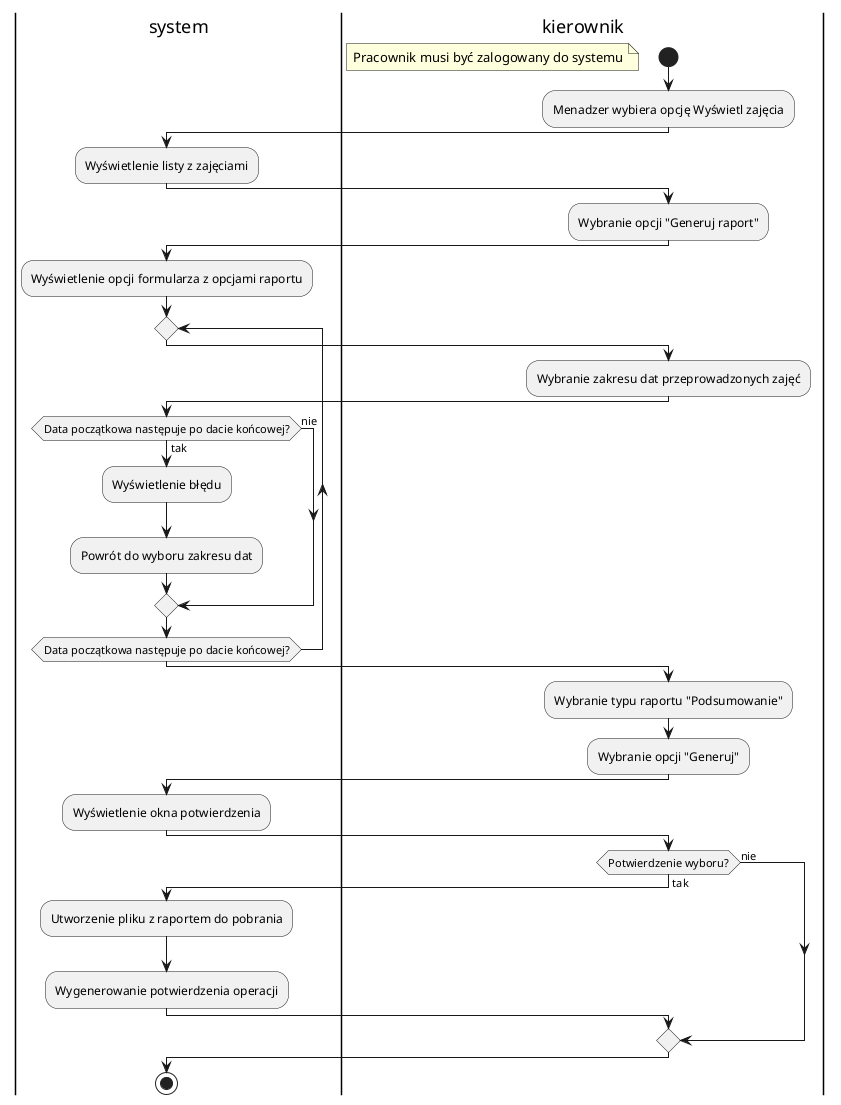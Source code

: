@startuml 
|s|system
|k|kierownik

start 
floating note left: Pracownik musi być zalogowany do systemu
:Menadzer wybiera opcję Wyświetl zajęcia;

        |s|
        :Wyświetlenie listy z zajęciami;
        |k|
        :Wybranie opcji "Generuj raport";
        |s|
        :Wyświetlenie opcji formularza z opcjami raportu;
    repeat
        |k|
        :Wybranie zakresu dat przeprowadzonych zajęć;
        |s|
    if (Data początkowa następuje po dacie końcowej?) then (tak)
    :Wyświetlenie błędu;
    |s|
    :Powrót do wyboru zakresu dat;
    else(nie)
    endif
    repeat while(Data początkowa następuje po dacie końcowej?)
    |k|
    :Wybranie typu raportu "Podsumowanie";
    :Wybranie opcji "Generuj";
    |s|
    :Wyświetlenie okna potwierdzenia;
    |k|
    if (Potwierdzenie wyboru?) then (tak)
    |s|
    :Utworzenie pliku z raportem do pobrania;
    :Wygenerowanie potwierdzenia operacji;
    else(nie)
    endif
    stop


@enduml
